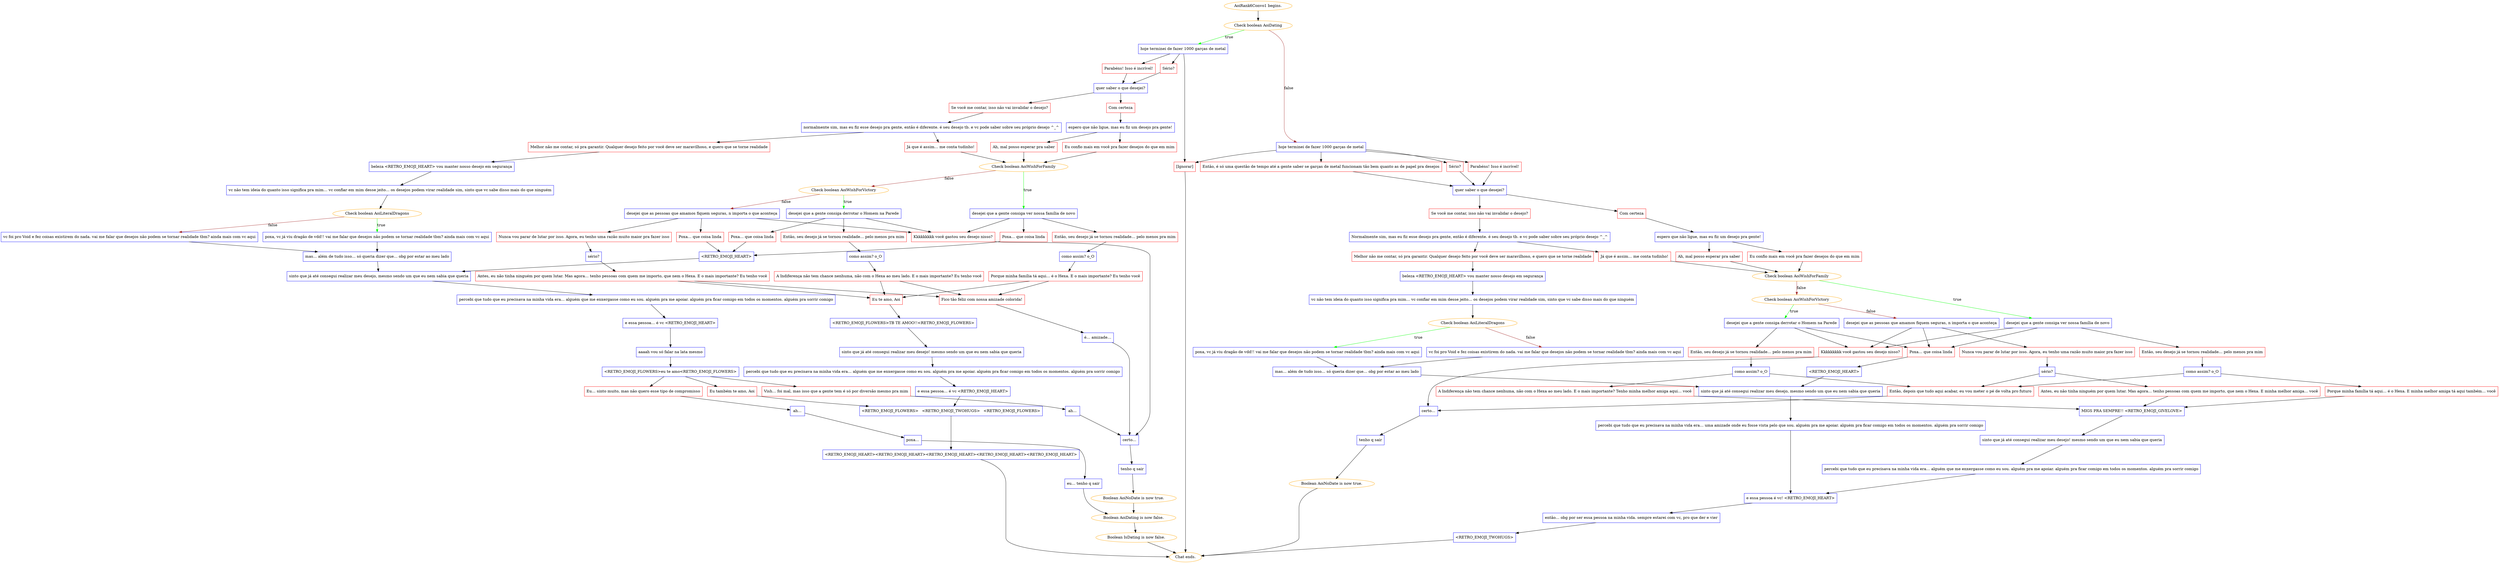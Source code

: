 digraph {
	"AoiRank6Convo1 begins." [color=orange];
		"AoiRank6Convo1 begins." -> j1159499694;
	j1159499694 [label="Check boolean AoiDating",color=orange];
		j1159499694 -> j1348761894 [label=true,color=green];
		j1159499694 -> j2623466738 [label=false,color=brown];
	j1348761894 [label="hoje terminei de fazer 1000 garças de metal",shape=box,color=blue];
		j1348761894 -> j1765520597;
		j1348761894 -> j2398475714;
		j1348761894 -> j984287941;
	j2623466738 [label="hoje terminei de fazer 1000 garças de metal",shape=box,color=blue];
		j2623466738 -> j25270609;
		j2623466738 -> j1421795648;
		j2623466738 -> j3275883148;
		j2623466738 -> j984287941;
	j1765520597 [label="Sério?",shape=box,color=red];
		j1765520597 -> j450332329;
	j2398475714 [label="Parabéns! Isso é incrível!",shape=box,color=red];
		j2398475714 -> j450332329;
	j984287941 [label="[Ignorar]",shape=box,color=red];
		j984287941 -> "Chat ends.";
	j25270609 [label="Então, é só uma questão de tempo até a gente saber se garças de metal funcionam tão bem quanto as de papel pra desejos",shape=box,color=red];
		j25270609 -> j2809810032;
	j1421795648 [label="Sério?",shape=box,color=red];
		j1421795648 -> j2809810032;
	j3275883148 [label="Parabéns! Isso é incrível!",shape=box,color=red];
		j3275883148 -> j2809810032;
	j450332329 [label="quer saber o que desejei?",shape=box,color=blue];
		j450332329 -> j1019976049;
		j450332329 -> j790348034;
	"Chat ends." [color=orange];
	j2809810032 [label="quer saber o que desejei?",shape=box,color=blue];
		j2809810032 -> j483894029;
		j2809810032 -> j2912809963;
	j1019976049 [label="Se você me contar, isso não vai invalidar o desejo?",shape=box,color=red];
		j1019976049 -> j1294818234;
	j790348034 [label="Com certeza",shape=box,color=red];
		j790348034 -> j432620005;
	j483894029 [label="Se você me contar, isso não vai invalidar o desejo?",shape=box,color=red];
		j483894029 -> j801593626;
	j2912809963 [label="Com certeza",shape=box,color=red];
		j2912809963 -> j3024300706;
	j1294818234 [label="normalmente sim, mas eu fiz esse desejo pra gente, então é diferente. é seu desejo tb. e vc pode saber sobre seu próprio desejo ^_^",shape=box,color=blue];
		j1294818234 -> j1872201939;
		j1294818234 -> j1028339862;
	j432620005 [label="espero que não ligue, mas eu fiz um desejo pra gente!",shape=box,color=blue];
		j432620005 -> j3207532888;
		j432620005 -> j3061768188;
	j801593626 [label="Normalmente sim, mas eu fiz esse desejo pra gente, então é diferente. é seu desejo tb. e vc pode saber sobre seu próprio desejo ^_^",shape=box,color=blue];
		j801593626 -> j4056727437;
		j801593626 -> j2977505775;
	j3024300706 [label="espero que não ligue, mas eu fiz um desejo pra gente!",shape=box,color=blue];
		j3024300706 -> j737609673;
		j3024300706 -> j477810008;
	j1872201939 [label="Melhor não me contar, só pra garantir. Qualquer desejo feito por você deve ser maravilhoso, e quero que se torne realidade",shape=box,color=red];
		j1872201939 -> j1672277078;
	j1028339862 [label="Já que é assim… me conta tudinho!",shape=box,color=red];
		j1028339862 -> j1731423625;
	j3207532888 [label="Eu confio mais em você pra fazer desejos do que em mim",shape=box,color=red];
		j3207532888 -> j1731423625;
	j3061768188 [label="Ah, mal posso esperar pra saber",shape=box,color=red];
		j3061768188 -> j1731423625;
	j4056727437 [label="Melhor não me contar, só pra garantir. Qualquer desejo feito por você deve ser maravilhoso, e quero que se torne realidade",shape=box,color=red];
		j4056727437 -> j3414131618;
	j2977505775 [label="Já que é assim… me conta tudinho!",shape=box,color=red];
		j2977505775 -> j4261509095;
	j737609673 [label="Eu confio mais em você pra fazer desejos do que em mim",shape=box,color=red];
		j737609673 -> j4261509095;
	j477810008 [label="Ah, mal posso esperar pra saber",shape=box,color=red];
		j477810008 -> j4261509095;
	j1672277078 [label="beleza <RETRO_EMOJI_HEART> vou manter nosso desejo em segurança",shape=box,color=blue];
		j1672277078 -> j1900223433;
	j1731423625 [label="Check boolean AoiWishForFamily",color=orange];
		j1731423625 -> j831247231 [label=true,color=green];
		j1731423625 -> j853113975 [label=false,color=brown];
	j3414131618 [label="beleza <RETRO_EMOJI_HEART> vou manter nosso desejo em segurança",shape=box,color=blue];
		j3414131618 -> j3361219249;
	j4261509095 [label="Check boolean AoiWishForFamily",color=orange];
		j4261509095 -> j557647485 [label=true,color=green];
		j4261509095 -> j2512076100 [label=false,color=brown];
	j1900223433 [label="vc não tem ideia do quanto isso significa pra mim… vc confiar em mim desse jeito… os desejos podem virar realidade sim, sinto que vc sabe disso mais do que ninguém",shape=box,color=blue];
		j1900223433 -> j356138990;
	j831247231 [label="desejei que a gente consiga ver nossa família de novo",shape=box,color=blue];
		j831247231 -> j3468852670;
		j831247231 -> j1200658025;
		j831247231 -> j3727393871;
	j853113975 [label="Check boolean AoiWishForVictory",color=orange];
		j853113975 -> j2061617748 [label=true,color=green];
		j853113975 -> j659037247 [label=false,color=brown];
	j3361219249 [label="vc não tem ideia do quanto isso significa pra mim… vc confiar em mim desse jeito… os desejos podem virar realidade sim, sinto que vc sabe disso mais do que ninguém",shape=box,color=blue];
		j3361219249 -> j1681411811;
	j557647485 [label="desejei que a gente consiga ver nossa família de novo",shape=box,color=blue];
		j557647485 -> j186084567;
		j557647485 -> j1488303894;
		j557647485 -> j2221917133;
	j2512076100 [label="Check boolean AoiWishForVictory",color=orange];
		j2512076100 -> j560537030 [label=true,color=green];
		j2512076100 -> j3650664609 [label=false,color=brown];
	j356138990 [label="Check boolean AoiLiteralDragons",color=orange];
		j356138990 -> j957682833 [label=true,color=green];
		j356138990 -> j2418885892 [label=false,color=brown];
	j3468852670 [label="Então, seu desejo já se tornou realidade… pelo menos pra mim",shape=box,color=red];
		j3468852670 -> j2229648947;
	j1200658025 [label="Poxa… que coisa linda",shape=box,color=red];
		j1200658025 -> j2022408357;
	j3727393871 [label="Kkkkkkkkk você gastou seu desejo nisso?",shape=box,color=red];
		j3727393871 -> j1532762364;
	j2061617748 [label="desejei que a gente consiga derrotar o Homem na Parede",shape=box,color=blue];
		j2061617748 -> j9379528;
		j2061617748 -> j1934650856;
		j2061617748 -> j3727393871;
	j659037247 [label="desejei que as pessoas que amamos fiquem seguras, n importa o que aconteça",shape=box,color=blue];
		j659037247 -> j2335069577;
		j659037247 -> j870641354;
		j659037247 -> j3727393871;
	j1681411811 [label="Check boolean AoiLiteralDragons",color=orange];
		j1681411811 -> j3340849132 [label=true,color=green];
		j1681411811 -> j295174298 [label=false,color=brown];
	j186084567 [label="Então, seu desejo já se tornou realidade… pelo menos pra mim",shape=box,color=red];
		j186084567 -> j3907179023;
	j1488303894 [label="Poxa… que coisa linda",shape=box,color=red];
		j1488303894 -> j1310944920;
	j2221917133 [label="Kkkkkkkkk você gastou seu desejo nisso?",shape=box,color=red];
		j2221917133 -> j2624153695;
	j560537030 [label="desejei que a gente consiga derrotar o Homem na Parede",shape=box,color=blue];
		j560537030 -> j3871319080;
		j560537030 -> j1488303894;
		j560537030 -> j2221917133;
	j3650664609 [label="desejei que as pessoas que amamos fiquem seguras, n importa o que aconteça",shape=box,color=blue];
		j3650664609 -> j2136578131;
		j3650664609 -> j1488303894;
		j3650664609 -> j2221917133;
	j957682833 [label="poxa, vc já viu dragão de vdd!! vai me falar que desejos não podem se tornar realidade tbm? ainda mais com vc aqui",shape=box,color=blue];
		j957682833 -> j1041702985;
	j2418885892 [label="vc foi pro Void e fez coisas existirem do nada. vai me falar que desejos não podem se tornar realidade tbm? ainda mais com vc aqui",shape=box,color=blue];
		j2418885892 -> j1041702985;
	j2229648947 [label="como assim? o_O",shape=box,color=blue];
		j2229648947 -> j3373115520;
	j2022408357 [label="<RETRO_EMOJI_HEART>",shape=box,color=blue];
		j2022408357 -> j2932755142;
	j1532762364 [label="certo…",shape=box,color=blue];
		j1532762364 -> j3133257203;
	j9379528 [label="Então, seu desejo já se tornou realidade… pelo menos pra mim",shape=box,color=red];
		j9379528 -> j2585126634;
	j1934650856 [label="Poxa… que coisa linda",shape=box,color=red];
		j1934650856 -> j2022408357;
	j2335069577 [label="Nunca vou parar de lutar por isso. Agora, eu tenho uma razão muito maior pra fazer isso",shape=box,color=red];
		j2335069577 -> j202075220;
	j870641354 [label="Poxa… que coisa linda",shape=box,color=red];
		j870641354 -> j2022408357;
	j3340849132 [label="poxa, vc já viu dragão de vdd!! vai me falar que desejos não podem se tornar realidade tbm? ainda mais com vc aqui",shape=box,color=blue];
		j3340849132 -> j1849596217;
	j295174298 [label="vc foi pro Void e fez coisas existirem do nada. vai me falar que desejos não podem se tornar realidade tbm? ainda mais com vc aqui",shape=box,color=blue];
		j295174298 -> j1849596217;
	j3907179023 [label="como assim? o_O",shape=box,color=blue];
		j3907179023 -> j3148806787;
		j3907179023 -> j3458256806;
	j1310944920 [label="<RETRO_EMOJI_HEART>",shape=box,color=blue];
		j1310944920 -> j1219780373;
	j2624153695 [label="certo…",shape=box,color=blue];
		j2624153695 -> j2223569734;
	j3871319080 [label="Então, seu desejo já se tornou realidade… pelo menos pra mim",shape=box,color=red];
		j3871319080 -> j102372901;
	j2136578131 [label="Nunca vou parar de lutar por isso. Agora, eu tenho uma razão muito maior pra fazer isso",shape=box,color=red];
		j2136578131 -> j1021580652;
	j1041702985 [label="mas… além de tudo isso… só queria dizer que… obg por estar ao meu lado",shape=box,color=blue];
		j1041702985 -> j2932755142;
	j3373115520 [label="Porque minha família tá aqui… é o Hexa. E o mais importante? Eu tenho você",shape=box,color=red];
		j3373115520 -> j3156833830;
		j3373115520 -> j3555687902;
	j2932755142 [label="sinto que já até consegui realizar meu desejo, mesmo sendo um que eu nem sabia que queria",shape=box,color=blue];
		j2932755142 -> j2308370515;
	j3133257203 [label="tenho q sair",shape=box,color=blue];
		j3133257203 -> j1862123684;
	j2585126634 [label="como assim? o_O",shape=box,color=blue];
		j2585126634 -> j767398815;
	j202075220 [label="sério?",shape=box,color=blue];
		j202075220 -> j2747279958;
	j1849596217 [label="mas… além de tudo isso… só queria dizer que… obg por estar ao meu lado",shape=box,color=blue];
		j1849596217 -> j1219780373;
	j3148806787 [label="Porque minha família tá aqui… é o Hexa. E minha melhor amiga tá aqui também… você",shape=box,color=red];
		j3148806787 -> j45006862;
	j3458256806 [label="Então, depois que tudo aqui acabar, eu vou meter o pé de volta pro futuro",shape=box,color=red];
		j3458256806 -> j2624153695;
	j1219780373 [label="sinto que já até consegui realizar meu desejo, mesmo sendo um que eu nem sabia que queria",shape=box,color=blue];
		j1219780373 -> j407735669;
	j2223569734 [label="tenho q sair",shape=box,color=blue];
		j2223569734 -> j4121660697;
	j102372901 [label="como assim? o_O",shape=box,color=blue];
		j102372901 -> j3044203667;
		j102372901 -> j3458256806;
	j1021580652 [label="sério?",shape=box,color=blue];
		j1021580652 -> j2548500208;
		j1021580652 -> j3458256806;
	j3156833830 [label="Eu te amo, Aoi",shape=box,color=red];
		j3156833830 -> j2641681337;
	j3555687902 [label="Fico tão feliz com nossa amizade colorida!",shape=box,color=red];
		j3555687902 -> j1087471649;
	j2308370515 [label="percebi que tudo que eu precisava na minha vida era… alguém que me enxergasse como eu sou. alguém pra me apoiar. alguém pra ficar comigo em todos os momentos. alguém pra sorrir comigo",shape=box,color=blue];
		j2308370515 -> j3033457723;
	j1862123684 [label="Boolean AoiNoDate is now true.",color=orange];
		j1862123684 -> j269073143;
	j767398815 [label="A Indiferença não tem chance nenhuma, não com o Hexa ao meu lado. E o mais importante? Eu tenho você",shape=box,color=red];
		j767398815 -> j3156833830;
		j767398815 -> j3555687902;
	j2747279958 [label="Antes, eu não tinha ninguém por quem lutar. Mas agora… tenho pessoas com quem me importo, que nem o Hexa. E o mais importante? Eu tenho você",shape=box,color=red];
		j2747279958 -> j3156833830;
		j2747279958 -> j3555687902;
	j45006862 [label="MIGS PRA SEMPRE!! <RETRO_EMOJI_GIVELOVE>",shape=box,color=blue];
		j45006862 -> j123961971;
	j407735669 [label="percebi que tudo que eu precisava na minha vida era… uma amizade onde eu fosse vista pelo que sou. alguém pra me apoiar. alguém pra ficar comigo em todos os momentos. alguém pra sorrir comigo",shape=box,color=blue];
		j407735669 -> j404041683;
	j4121660697 [label="Boolean AoiNoDate is now true.",color=orange];
		j4121660697 -> "Chat ends.";
	j3044203667 [label="A Indiferença não tem chance nenhuma, não com o Hexa ao meu lado. E o mais importante? Tenho minha melhor amiga aqui… você",shape=box,color=red];
		j3044203667 -> j45006862;
	j2548500208 [label="Antes, eu não tinha ninguém por quem lutar. Mas agora… tenho pessoas com quem me importo, que nem o Hexa. E minha melhor amiga… você",shape=box,color=red];
		j2548500208 -> j45006862;
	j2641681337 [label="<RETRO_EMOJI_FLOWERS>TB TE AMOO!!<RETRO_EMOJI_FLOWERS>",shape=box,color=blue];
		j2641681337 -> j2287633624;
	j1087471649 [label="é… amizade…",shape=box,color=blue];
		j1087471649 -> j1532762364;
	j3033457723 [label="e essa pessoa… é vc <RETRO_EMOJI_HEART>",shape=box,color=blue];
		j3033457723 -> j1136890765;
	j269073143 [label="Boolean AoiDating is now false.",color=orange];
		j269073143 -> j1242024027;
	j123961971 [label="sinto que já até consegui realizar meu desejo! mesmo sendo um que eu nem sabia que queria",shape=box,color=blue];
		j123961971 -> j1488583478;
	j404041683 [label="e essa pessoa é vc! <RETRO_EMOJI_HEART>",shape=box,color=blue];
		j404041683 -> j2072242534;
	j2287633624 [label="sinto que já até consegui realizar meu desejo! mesmo sendo um que eu nem sabia que queria",shape=box,color=blue];
		j2287633624 -> j3183678559;
	j1136890765 [label="aaaah vou só falar na lata mesmo",shape=box,color=blue];
		j1136890765 -> j621957663;
	j1242024027 [label="Boolean IsDating is now false.",color=orange];
		j1242024027 -> "Chat ends.";
	j1488583478 [label="percebi que tudo que eu precisava na minha vida era… alguém que me enxergasse como eu sou. alguém pra me apoiar. alguém pra ficar comigo em todos os momentos. alguém pra sorrir comigo",shape=box,color=blue];
		j1488583478 -> j404041683;
	j2072242534 [label="então… obg por ser essa pessoa na minha vida. sempre estarei com vc, pro que der e vier",shape=box,color=blue];
		j2072242534 -> j1368099438;
	j3183678559 [label="percebi que tudo que eu precisava na minha vida era… alguém que me enxergasse como eu sou. alguém pra me apoiar. alguém pra ficar comigo em todos os momentos. alguém pra sorrir comigo",shape=box,color=blue];
		j3183678559 -> j1648609685;
	j621957663 [label="<RETRO_EMOJI_FLOWERS>eu te amo<RETRO_EMOJI_FLOWERS>",shape=box,color=blue];
		j621957663 -> j307749631;
		j621957663 -> j697735771;
		j621957663 -> j10609613;
	j1368099438 [label="<RETRO_EMOJI_TWOHUGS>",shape=box,color=blue];
		j1368099438 -> "Chat ends.";
	j1648609685 [label="e essa pessoa… é vc <RETRO_EMOJI_HEART>",shape=box,color=blue];
		j1648609685 -> j348520668;
	j307749631 [label="Eu também te amo, Aoi",shape=box,color=red];
		j307749631 -> j348520668;
	j697735771 [label="Eu… sinto muito, mas não quero esse tipo de compromisso",shape=box,color=red];
		j697735771 -> j3812421573;
	j10609613 [label="Vish… foi mal, mas isso que a gente tem é só por diversão mesmo pra mim",shape=box,color=red];
		j10609613 -> j2088385580;
	j348520668 [label="<RETRO_EMOJI_FLOWERS>   <RETRO_EMOJI_TWOHUGS>   <RETRO_EMOJI_FLOWERS>",shape=box,color=blue];
		j348520668 -> j1982409654;
	j3812421573 [label="ah…",shape=box,color=blue];
		j3812421573 -> j2319971608;
	j2088385580 [label="ah…",shape=box,color=blue];
		j2088385580 -> j1532762364;
	j1982409654 [label="<RETRO_EMOJI_HEART><RETRO_EMOJI_HEART><RETRO_EMOJI_HEART><RETRO_EMOJI_HEART><RETRO_EMOJI_HEART>",shape=box,color=blue];
		j1982409654 -> "Chat ends.";
	j2319971608 [label="poxa…",shape=box,color=blue];
		j2319971608 -> j2999864228;
	j2999864228 [label="eu… tenho q sair",shape=box,color=blue];
		j2999864228 -> j269073143;
}